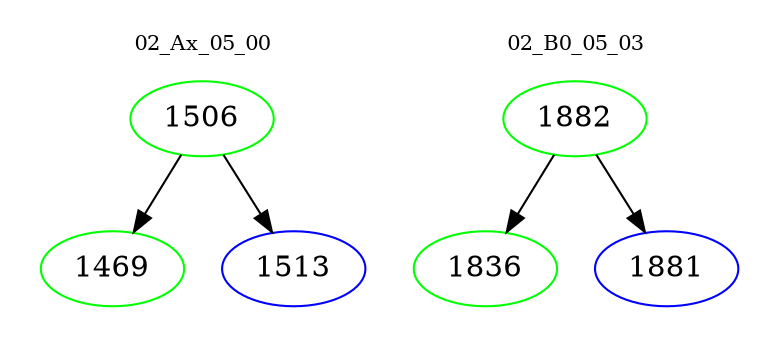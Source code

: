 digraph{
subgraph cluster_0 {
color = white
label = "02_Ax_05_00";
fontsize=10;
T0_1506 [label="1506", color="green"]
T0_1506 -> T0_1469 [color="black"]
T0_1469 [label="1469", color="green"]
T0_1506 -> T0_1513 [color="black"]
T0_1513 [label="1513", color="blue"]
}
subgraph cluster_1 {
color = white
label = "02_B0_05_03";
fontsize=10;
T1_1882 [label="1882", color="green"]
T1_1882 -> T1_1836 [color="black"]
T1_1836 [label="1836", color="green"]
T1_1882 -> T1_1881 [color="black"]
T1_1881 [label="1881", color="blue"]
}
}
